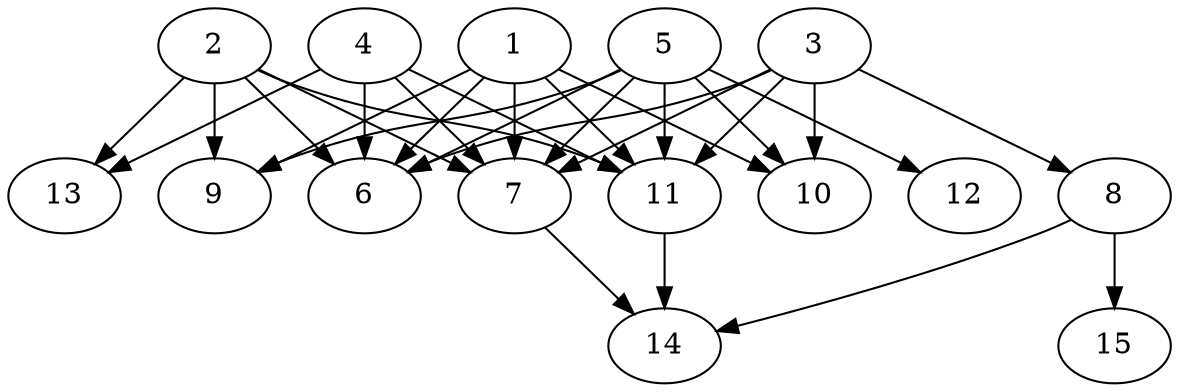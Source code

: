 // DAG automatically generated by daggen at Thu Oct  3 13:59:26 2019
// ./daggen --dot -n 15 --ccr 0.5 --fat 0.9 --regular 0.5 --density 0.9 --mindata 5242880 --maxdata 52428800 
digraph G {
  1 [size="54841344", alpha="0.17", expect_size="27420672"] 
  1 -> 6 [size ="27420672"]
  1 -> 7 [size ="27420672"]
  1 -> 9 [size ="27420672"]
  1 -> 10 [size ="27420672"]
  1 -> 11 [size ="27420672"]
  2 [size="48113664", alpha="0.07", expect_size="24056832"] 
  2 -> 6 [size ="24056832"]
  2 -> 7 [size ="24056832"]
  2 -> 9 [size ="24056832"]
  2 -> 11 [size ="24056832"]
  2 -> 13 [size ="24056832"]
  3 [size="56848384", alpha="0.01", expect_size="28424192"] 
  3 -> 6 [size ="28424192"]
  3 -> 7 [size ="28424192"]
  3 -> 8 [size ="28424192"]
  3 -> 10 [size ="28424192"]
  3 -> 11 [size ="28424192"]
  4 [size="57321472", alpha="0.01", expect_size="28660736"] 
  4 -> 6 [size ="28660736"]
  4 -> 7 [size ="28660736"]
  4 -> 11 [size ="28660736"]
  4 -> 13 [size ="28660736"]
  5 [size="93517824", alpha="0.09", expect_size="46758912"] 
  5 -> 6 [size ="46758912"]
  5 -> 7 [size ="46758912"]
  5 -> 9 [size ="46758912"]
  5 -> 10 [size ="46758912"]
  5 -> 11 [size ="46758912"]
  5 -> 12 [size ="46758912"]
  6 [size="57108480", alpha="0.09", expect_size="28554240"] 
  7 [size="104550400", alpha="0.10", expect_size="52275200"] 
  7 -> 14 [size ="52275200"]
  8 [size="25907200", alpha="0.07", expect_size="12953600"] 
  8 -> 14 [size ="12953600"]
  8 -> 15 [size ="12953600"]
  9 [size="46290944", alpha="0.03", expect_size="23145472"] 
  10 [size="103567360", alpha="0.09", expect_size="51783680"] 
  11 [size="75573248", alpha="0.14", expect_size="37786624"] 
  11 -> 14 [size ="37786624"]
  12 [size="63744000", alpha="0.13", expect_size="31872000"] 
  13 [size="96471040", alpha="0.06", expect_size="48235520"] 
  14 [size="100591616", alpha="0.00", expect_size="50295808"] 
  15 [size="103188480", alpha="0.00", expect_size="51594240"] 
}
